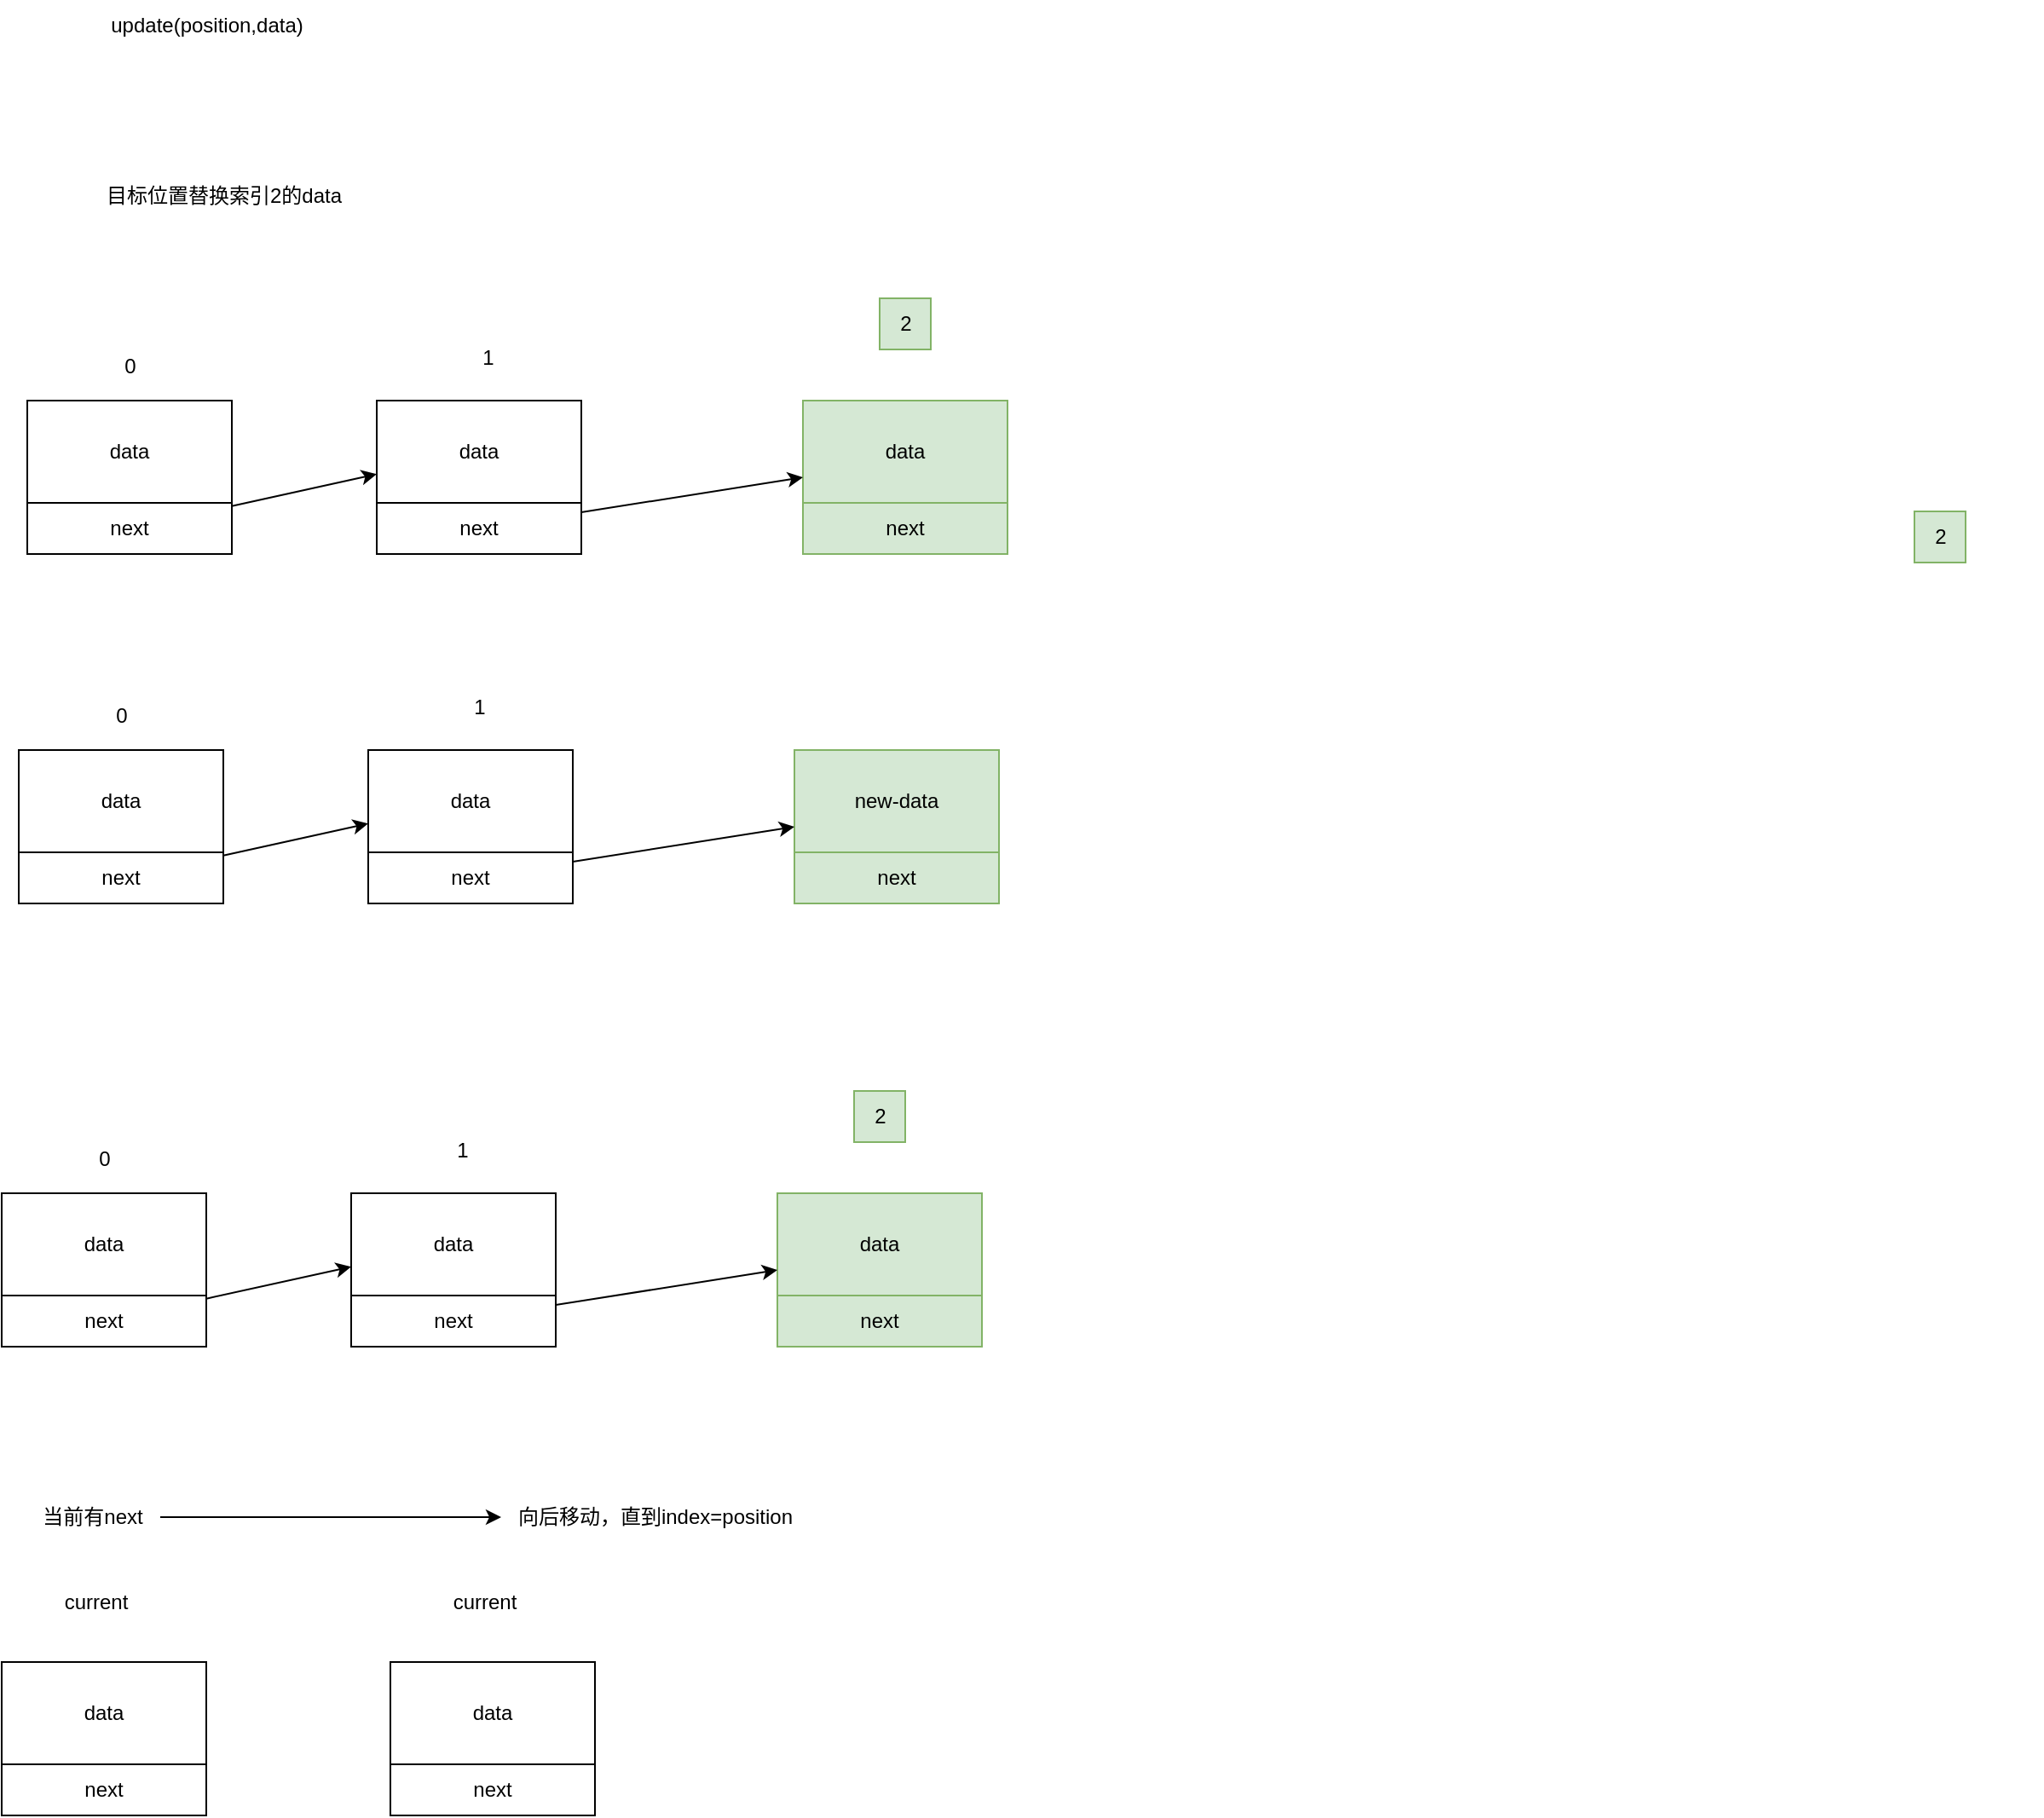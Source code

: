 <mxfile>
    <diagram id="tIRhIaMK1qgEfYIPZuzQ" name="第 1 页">
        <mxGraphModel dx="2169" dy="815" grid="1" gridSize="10" guides="1" tooltips="1" connect="1" arrows="1" fold="1" page="1" pageScale="1" pageWidth="827" pageHeight="1169" math="0" shadow="0">
            <root>
                <mxCell id="0"/>
                <mxCell id="1" parent="0"/>
                <mxCell id="150" value="" style="group" parent="1" vertex="1" connectable="0">
                    <mxGeometry x="-370" y="1055" width="120" height="140" as="geometry"/>
                </mxCell>
                <mxCell id="146" value="" style="group" parent="150" vertex="1" connectable="0">
                    <mxGeometry y="50" width="120" height="90" as="geometry"/>
                </mxCell>
                <mxCell id="147" value="data&lt;br&gt;" style="rounded=0;whiteSpace=wrap;html=1;" parent="146" vertex="1">
                    <mxGeometry width="120" height="60" as="geometry"/>
                </mxCell>
                <mxCell id="148" value="next" style="rounded=0;whiteSpace=wrap;html=1;" parent="146" vertex="1">
                    <mxGeometry y="60" width="120" height="30" as="geometry"/>
                </mxCell>
                <mxCell id="149" value="current" style="text;html=1;align=center;verticalAlign=middle;resizable=0;points=[];autosize=1;strokeColor=none;fillColor=none;" parent="150" vertex="1">
                    <mxGeometry x="25" width="60" height="30" as="geometry"/>
                </mxCell>
                <mxCell id="151" value="" style="group" parent="1" vertex="1" connectable="0">
                    <mxGeometry x="-142" y="1055" width="120" height="140" as="geometry"/>
                </mxCell>
                <mxCell id="152" value="" style="group" parent="151" vertex="1" connectable="0">
                    <mxGeometry y="50" width="120" height="90" as="geometry"/>
                </mxCell>
                <mxCell id="153" value="data&lt;br&gt;" style="rounded=0;whiteSpace=wrap;html=1;" parent="152" vertex="1">
                    <mxGeometry width="120" height="60" as="geometry"/>
                </mxCell>
                <mxCell id="154" value="next" style="rounded=0;whiteSpace=wrap;html=1;" parent="152" vertex="1">
                    <mxGeometry y="60" width="120" height="30" as="geometry"/>
                </mxCell>
                <mxCell id="155" value="current" style="text;html=1;align=center;verticalAlign=middle;resizable=0;points=[];autosize=1;strokeColor=none;fillColor=none;" parent="151" vertex="1">
                    <mxGeometry x="25" width="60" height="30" as="geometry"/>
                </mxCell>
                <mxCell id="158" style="edgeStyle=none;html=1;" parent="1" source="156" target="157" edge="1">
                    <mxGeometry relative="1" as="geometry"/>
                </mxCell>
                <mxCell id="156" value="当前有next" style="text;html=1;align=center;verticalAlign=middle;resizable=0;points=[];autosize=1;strokeColor=none;fillColor=none;" parent="1" vertex="1">
                    <mxGeometry x="-357" y="1005" width="80" height="30" as="geometry"/>
                </mxCell>
                <mxCell id="157" value="向后移动，直到index=position" style="text;html=1;align=center;verticalAlign=middle;resizable=0;points=[];autosize=1;strokeColor=none;fillColor=none;" parent="1" vertex="1">
                    <mxGeometry x="-77" y="1005" width="180" height="30" as="geometry"/>
                </mxCell>
                <mxCell id="179" value="update(position,data)" style="text;html=1;align=center;verticalAlign=middle;resizable=0;points=[];autosize=1;strokeColor=none;fillColor=none;" vertex="1" parent="1">
                    <mxGeometry x="-320" y="130" width="140" height="30" as="geometry"/>
                </mxCell>
                <mxCell id="180" value="data&lt;br&gt;" style="rounded=0;whiteSpace=wrap;html=1;" vertex="1" parent="1">
                    <mxGeometry x="-360" y="570" width="120" height="60" as="geometry"/>
                </mxCell>
                <mxCell id="181" style="edgeStyle=none;html=1;" edge="1" parent="1" source="182" target="189">
                    <mxGeometry relative="1" as="geometry"/>
                </mxCell>
                <mxCell id="182" value="next" style="rounded=0;whiteSpace=wrap;html=1;" vertex="1" parent="1">
                    <mxGeometry x="-360" y="630" width="120" height="30" as="geometry"/>
                </mxCell>
                <mxCell id="183" value="0" style="text;html=1;align=center;verticalAlign=middle;resizable=0;points=[];autosize=1;strokeColor=none;fillColor=none;" vertex="1" parent="1">
                    <mxGeometry x="-315" y="535" width="30" height="30" as="geometry"/>
                </mxCell>
                <mxCell id="184" value="" style="group" vertex="1" connectable="0" parent="1">
                    <mxGeometry x="707" y="430" width="120" height="150" as="geometry"/>
                </mxCell>
                <mxCell id="185" value="new-data" style="rounded=0;whiteSpace=wrap;html=1;fillColor=#d5e8d4;strokeColor=#82b366;" vertex="1" parent="184">
                    <mxGeometry x="-612" y="140" width="120" height="60" as="geometry"/>
                </mxCell>
                <mxCell id="186" value="next" style="rounded=0;whiteSpace=wrap;html=1;fillColor=#d5e8d4;strokeColor=#82b366;" vertex="1" parent="184">
                    <mxGeometry x="-612" y="200" width="120" height="30" as="geometry"/>
                </mxCell>
                <mxCell id="187" value="2" style="text;html=1;align=center;verticalAlign=middle;resizable=0;points=[];autosize=1;strokeColor=#82b366;fillColor=#d5e8d4;" vertex="1" parent="184">
                    <mxGeometry x="45" width="30" height="30" as="geometry"/>
                </mxCell>
                <mxCell id="188" value="" style="group" vertex="1" connectable="0" parent="1">
                    <mxGeometry x="-155" y="570" width="120" height="90" as="geometry"/>
                </mxCell>
                <mxCell id="189" value="data&lt;br&gt;" style="rounded=0;whiteSpace=wrap;html=1;" vertex="1" parent="188">
                    <mxGeometry width="120" height="60" as="geometry"/>
                </mxCell>
                <mxCell id="190" value="next" style="rounded=0;whiteSpace=wrap;html=1;" vertex="1" parent="188">
                    <mxGeometry y="60" width="120" height="30" as="geometry"/>
                </mxCell>
                <mxCell id="191" value="1" style="text;html=1;align=center;verticalAlign=middle;resizable=0;points=[];autosize=1;strokeColor=none;fillColor=none;" vertex="1" parent="1">
                    <mxGeometry x="-105" y="530" width="30" height="30" as="geometry"/>
                </mxCell>
                <mxCell id="192" style="edgeStyle=none;html=1;entryX=0;entryY=0.75;entryDx=0;entryDy=0;" edge="1" parent="1" source="190" target="185">
                    <mxGeometry relative="1" as="geometry"/>
                </mxCell>
                <mxCell id="193" value="目标位置替换索引2的data" style="text;html=1;align=center;verticalAlign=middle;resizable=0;points=[];autosize=1;strokeColor=none;fillColor=none;" vertex="1" parent="1">
                    <mxGeometry x="-320" y="230" width="160" height="30" as="geometry"/>
                </mxCell>
                <mxCell id="194" value="" style="group" vertex="1" connectable="0" parent="1">
                    <mxGeometry x="-355" y="305" width="575" height="150" as="geometry"/>
                </mxCell>
                <mxCell id="129" value="data&lt;br&gt;" style="rounded=0;whiteSpace=wrap;html=1;" parent="194" vertex="1">
                    <mxGeometry y="60" width="120" height="60" as="geometry"/>
                </mxCell>
                <mxCell id="142" style="edgeStyle=none;html=1;" parent="194" source="131" target="137" edge="1">
                    <mxGeometry relative="1" as="geometry"/>
                </mxCell>
                <mxCell id="131" value="next" style="rounded=0;whiteSpace=wrap;html=1;" parent="194" vertex="1">
                    <mxGeometry y="120" width="120" height="30" as="geometry"/>
                </mxCell>
                <mxCell id="136" value="0" style="text;html=1;align=center;verticalAlign=middle;resizable=0;points=[];autosize=1;strokeColor=none;fillColor=none;" parent="194" vertex="1">
                    <mxGeometry x="45" y="25" width="30" height="30" as="geometry"/>
                </mxCell>
                <mxCell id="140" value="" style="group" parent="194" vertex="1" connectable="0">
                    <mxGeometry x="455" width="120" height="150" as="geometry"/>
                </mxCell>
                <mxCell id="132" value="data&lt;br&gt;" style="rounded=0;whiteSpace=wrap;html=1;fillColor=#d5e8d4;strokeColor=#82b366;" parent="140" vertex="1">
                    <mxGeometry y="60" width="120" height="60" as="geometry"/>
                </mxCell>
                <mxCell id="133" value="next" style="rounded=0;whiteSpace=wrap;html=1;fillColor=#d5e8d4;strokeColor=#82b366;" parent="140" vertex="1">
                    <mxGeometry y="120" width="120" height="30" as="geometry"/>
                </mxCell>
                <mxCell id="134" value="2" style="text;html=1;align=center;verticalAlign=middle;resizable=0;points=[];autosize=1;strokeColor=#82b366;fillColor=#d5e8d4;" parent="140" vertex="1">
                    <mxGeometry x="45" width="30" height="30" as="geometry"/>
                </mxCell>
                <mxCell id="141" value="" style="group" parent="194" vertex="1" connectable="0">
                    <mxGeometry x="205" y="60" width="120" height="90" as="geometry"/>
                </mxCell>
                <mxCell id="137" value="data&lt;br&gt;" style="rounded=0;whiteSpace=wrap;html=1;" parent="141" vertex="1">
                    <mxGeometry width="120" height="60" as="geometry"/>
                </mxCell>
                <mxCell id="138" value="next" style="rounded=0;whiteSpace=wrap;html=1;" parent="141" vertex="1">
                    <mxGeometry y="60" width="120" height="30" as="geometry"/>
                </mxCell>
                <mxCell id="143" value="1" style="text;html=1;align=center;verticalAlign=middle;resizable=0;points=[];autosize=1;strokeColor=none;fillColor=none;" parent="194" vertex="1">
                    <mxGeometry x="255" y="20" width="30" height="30" as="geometry"/>
                </mxCell>
                <mxCell id="159" style="edgeStyle=none;html=1;entryX=0;entryY=0.75;entryDx=0;entryDy=0;" parent="194" source="138" target="132" edge="1">
                    <mxGeometry relative="1" as="geometry"/>
                </mxCell>
                <mxCell id="208" value="" style="group" vertex="1" connectable="0" parent="1">
                    <mxGeometry x="-370" y="770" width="575" height="150" as="geometry"/>
                </mxCell>
                <mxCell id="195" value="data&lt;br&gt;" style="rounded=0;whiteSpace=wrap;html=1;" vertex="1" parent="208">
                    <mxGeometry y="60" width="120" height="60" as="geometry"/>
                </mxCell>
                <mxCell id="196" style="edgeStyle=none;html=1;" edge="1" parent="208" source="197" target="204">
                    <mxGeometry relative="1" as="geometry"/>
                </mxCell>
                <mxCell id="197" value="next" style="rounded=0;whiteSpace=wrap;html=1;" vertex="1" parent="208">
                    <mxGeometry y="120" width="120" height="30" as="geometry"/>
                </mxCell>
                <mxCell id="198" value="0" style="text;html=1;align=center;verticalAlign=middle;resizable=0;points=[];autosize=1;strokeColor=none;fillColor=none;" vertex="1" parent="208">
                    <mxGeometry x="45" y="25" width="30" height="30" as="geometry"/>
                </mxCell>
                <mxCell id="199" value="" style="group" vertex="1" connectable="0" parent="208">
                    <mxGeometry x="455" width="120" height="150" as="geometry"/>
                </mxCell>
                <mxCell id="200" value="data&lt;br&gt;" style="rounded=0;whiteSpace=wrap;html=1;fillColor=#d5e8d4;strokeColor=#82b366;" vertex="1" parent="199">
                    <mxGeometry y="60" width="120" height="60" as="geometry"/>
                </mxCell>
                <mxCell id="201" value="next" style="rounded=0;whiteSpace=wrap;html=1;fillColor=#d5e8d4;strokeColor=#82b366;" vertex="1" parent="199">
                    <mxGeometry y="120" width="120" height="30" as="geometry"/>
                </mxCell>
                <mxCell id="202" value="2" style="text;html=1;align=center;verticalAlign=middle;resizable=0;points=[];autosize=1;strokeColor=#82b366;fillColor=#d5e8d4;" vertex="1" parent="199">
                    <mxGeometry x="45" width="30" height="30" as="geometry"/>
                </mxCell>
                <mxCell id="203" value="" style="group" vertex="1" connectable="0" parent="208">
                    <mxGeometry x="205" y="60" width="120" height="90" as="geometry"/>
                </mxCell>
                <mxCell id="204" value="data&lt;br&gt;" style="rounded=0;whiteSpace=wrap;html=1;" vertex="1" parent="203">
                    <mxGeometry width="120" height="60" as="geometry"/>
                </mxCell>
                <mxCell id="205" value="next" style="rounded=0;whiteSpace=wrap;html=1;" vertex="1" parent="203">
                    <mxGeometry y="60" width="120" height="30" as="geometry"/>
                </mxCell>
                <mxCell id="206" value="1" style="text;html=1;align=center;verticalAlign=middle;resizable=0;points=[];autosize=1;strokeColor=none;fillColor=none;" vertex="1" parent="208">
                    <mxGeometry x="255" y="20" width="30" height="30" as="geometry"/>
                </mxCell>
                <mxCell id="207" style="edgeStyle=none;html=1;entryX=0;entryY=0.75;entryDx=0;entryDy=0;" edge="1" parent="208" source="205" target="200">
                    <mxGeometry relative="1" as="geometry"/>
                </mxCell>
            </root>
        </mxGraphModel>
    </diagram>
</mxfile>